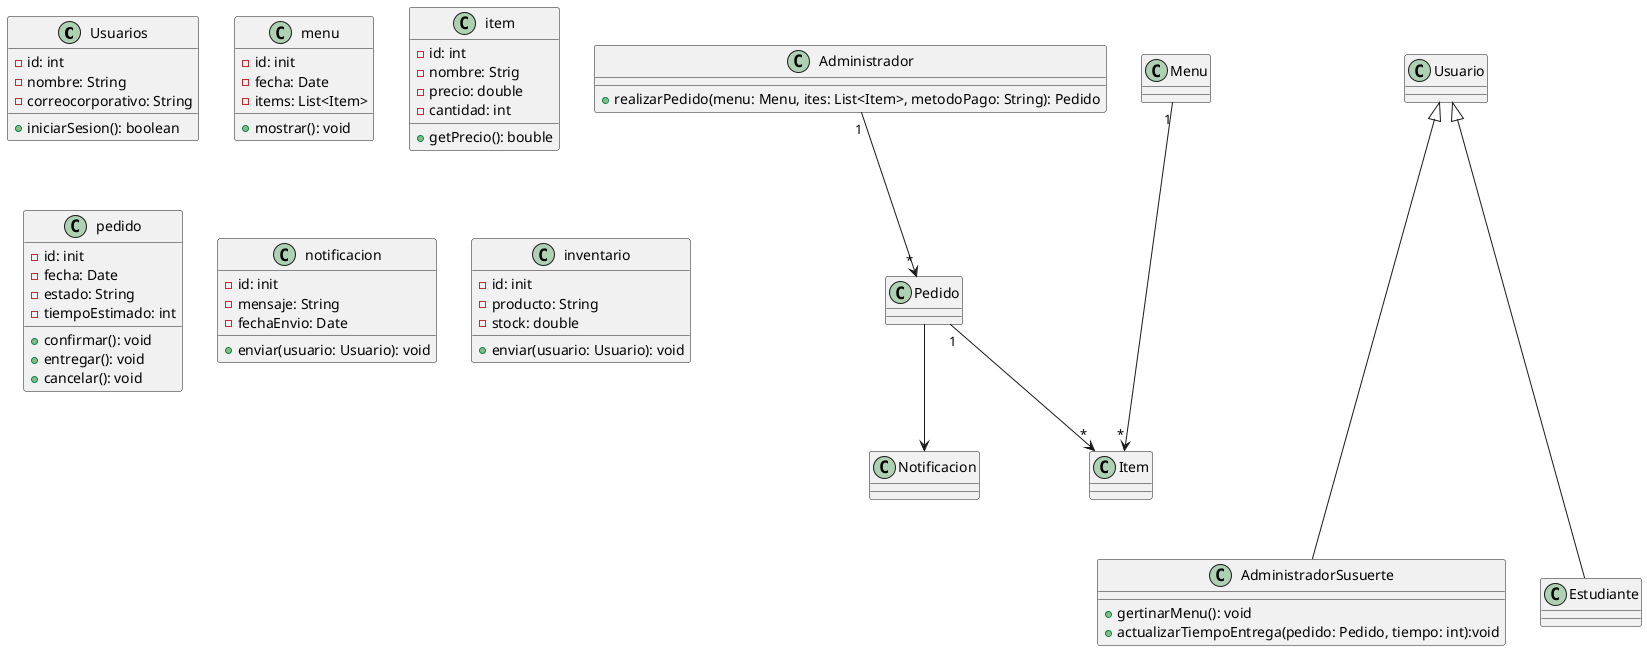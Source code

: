 @startuml clasesinventarios

class Usuarios {
    -id: int
    -nombre: String 
    -correocorporativo: String
    +iniciarSesion(): boolean

}

class Administrador {
    + realizarPedido(menu: Menu, ites: List<Item>, metodoPago: String): Pedido
}

class AdministradorSusuerte{
    + gertinarMenu(): void 
    + actualizarTiempoEntrega(pedido: Pedido, tiempo: int):void
}

class menu {
    - id: init
    - fecha: Date
    - items: List<Item>
    + mostrar(): void
}

class item {
    - id: int
    - nombre: Strig
    - precio: double
    - cantidad: int
    + getPrecio(): bouble
}
class pedido {
    - id: init
    - fecha: Date
    - estado: String
    - tiempoEstimado: int
    + confirmar(): void
    + entregar(): void
    + cancelar(): void
}

class notificacion{
    - id: init
    - mensaje: String
    - fechaEnvio: Date
    + enviar(usuario: Usuario): void
}
class inventario {
    - id: init
    - producto: String
    - stock: double
    + enviar(usuario: Usuario): void

}
Usuario <|----Estudiante 
Usuario <|----AdministradorSusuerte
Menu "1" ---> "*" Item 
Administrador "1" --> "*" Pedido
Pedido "1" --> "*" Item
Pedido --> Notificacion
' esto es para poder hacer de 1 menu puede tener muchos item


@enduml